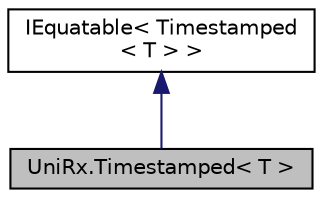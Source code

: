 digraph "UniRx.Timestamped&lt; T &gt;"
{
 // LATEX_PDF_SIZE
  edge [fontname="Helvetica",fontsize="10",labelfontname="Helvetica",labelfontsize="10"];
  node [fontname="Helvetica",fontsize="10",shape=record];
  Node1 [label="UniRx.Timestamped\< T \>",height=0.2,width=0.4,color="black", fillcolor="grey75", style="filled", fontcolor="black",tooltip="Represents value with a timestamp on it. The timestamp typically represents the time the value was re..."];
  Node2 -> Node1 [dir="back",color="midnightblue",fontsize="10",style="solid",fontname="Helvetica"];
  Node2 [label="IEquatable\< Timestamped\l\< T \> \>",height=0.2,width=0.4,color="black", fillcolor="white", style="filled",tooltip=" "];
}
